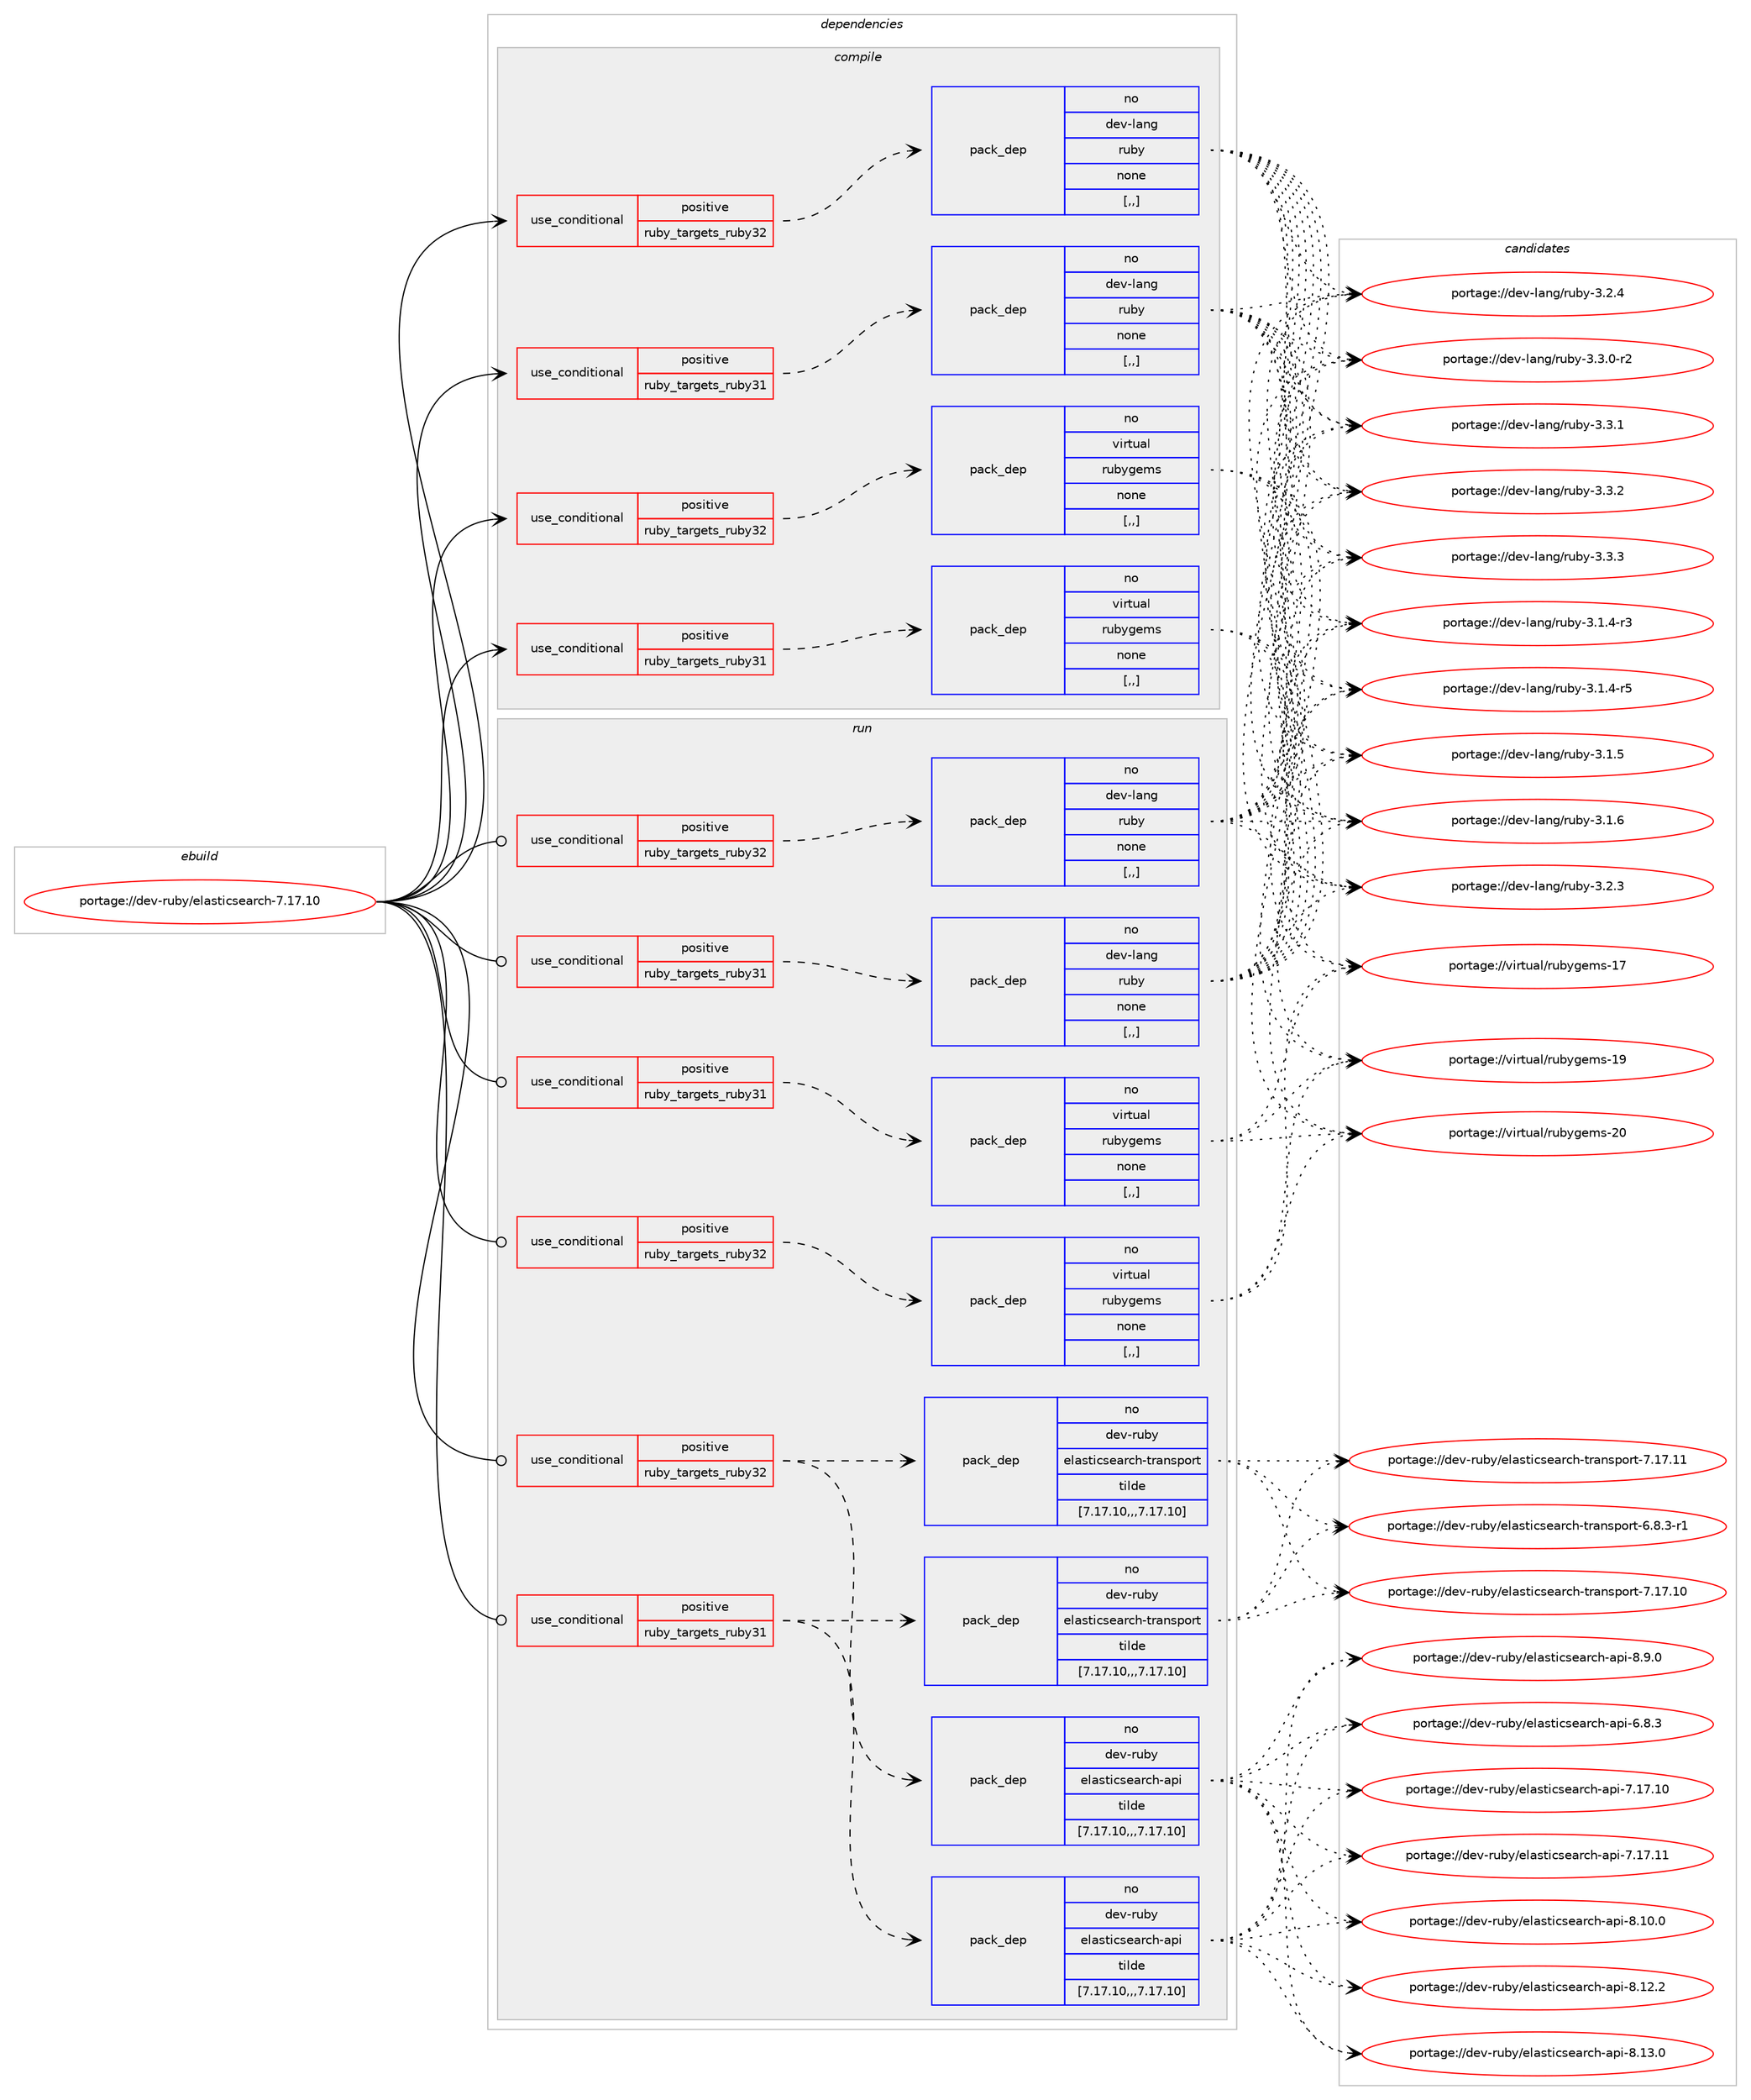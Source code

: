 digraph prolog {

# *************
# Graph options
# *************

newrank=true;
concentrate=true;
compound=true;
graph [rankdir=LR,fontname=Helvetica,fontsize=10,ranksep=1.5];#, ranksep=2.5, nodesep=0.2];
edge  [arrowhead=vee];
node  [fontname=Helvetica,fontsize=10];

# **********
# The ebuild
# **********

subgraph cluster_leftcol {
color=gray;
rank=same;
label=<<i>ebuild</i>>;
id [label="portage://dev-ruby/elasticsearch-7.17.10", color=red, width=4, href="../dev-ruby/elasticsearch-7.17.10.svg"];
}

# ****************
# The dependencies
# ****************

subgraph cluster_midcol {
color=gray;
label=<<i>dependencies</i>>;
subgraph cluster_compile {
fillcolor="#eeeeee";
style=filled;
label=<<i>compile</i>>;
subgraph cond45820 {
dependency178420 [label=<<TABLE BORDER="0" CELLBORDER="1" CELLSPACING="0" CELLPADDING="4"><TR><TD ROWSPAN="3" CELLPADDING="10">use_conditional</TD></TR><TR><TD>positive</TD></TR><TR><TD>ruby_targets_ruby31</TD></TR></TABLE>>, shape=none, color=red];
subgraph pack131323 {
dependency178421 [label=<<TABLE BORDER="0" CELLBORDER="1" CELLSPACING="0" CELLPADDING="4" WIDTH="220"><TR><TD ROWSPAN="6" CELLPADDING="30">pack_dep</TD></TR><TR><TD WIDTH="110">no</TD></TR><TR><TD>dev-lang</TD></TR><TR><TD>ruby</TD></TR><TR><TD>none</TD></TR><TR><TD>[,,]</TD></TR></TABLE>>, shape=none, color=blue];
}
dependency178420:e -> dependency178421:w [weight=20,style="dashed",arrowhead="vee"];
}
id:e -> dependency178420:w [weight=20,style="solid",arrowhead="vee"];
subgraph cond45821 {
dependency178422 [label=<<TABLE BORDER="0" CELLBORDER="1" CELLSPACING="0" CELLPADDING="4"><TR><TD ROWSPAN="3" CELLPADDING="10">use_conditional</TD></TR><TR><TD>positive</TD></TR><TR><TD>ruby_targets_ruby31</TD></TR></TABLE>>, shape=none, color=red];
subgraph pack131324 {
dependency178423 [label=<<TABLE BORDER="0" CELLBORDER="1" CELLSPACING="0" CELLPADDING="4" WIDTH="220"><TR><TD ROWSPAN="6" CELLPADDING="30">pack_dep</TD></TR><TR><TD WIDTH="110">no</TD></TR><TR><TD>virtual</TD></TR><TR><TD>rubygems</TD></TR><TR><TD>none</TD></TR><TR><TD>[,,]</TD></TR></TABLE>>, shape=none, color=blue];
}
dependency178422:e -> dependency178423:w [weight=20,style="dashed",arrowhead="vee"];
}
id:e -> dependency178422:w [weight=20,style="solid",arrowhead="vee"];
subgraph cond45822 {
dependency178424 [label=<<TABLE BORDER="0" CELLBORDER="1" CELLSPACING="0" CELLPADDING="4"><TR><TD ROWSPAN="3" CELLPADDING="10">use_conditional</TD></TR><TR><TD>positive</TD></TR><TR><TD>ruby_targets_ruby32</TD></TR></TABLE>>, shape=none, color=red];
subgraph pack131325 {
dependency178425 [label=<<TABLE BORDER="0" CELLBORDER="1" CELLSPACING="0" CELLPADDING="4" WIDTH="220"><TR><TD ROWSPAN="6" CELLPADDING="30">pack_dep</TD></TR><TR><TD WIDTH="110">no</TD></TR><TR><TD>dev-lang</TD></TR><TR><TD>ruby</TD></TR><TR><TD>none</TD></TR><TR><TD>[,,]</TD></TR></TABLE>>, shape=none, color=blue];
}
dependency178424:e -> dependency178425:w [weight=20,style="dashed",arrowhead="vee"];
}
id:e -> dependency178424:w [weight=20,style="solid",arrowhead="vee"];
subgraph cond45823 {
dependency178426 [label=<<TABLE BORDER="0" CELLBORDER="1" CELLSPACING="0" CELLPADDING="4"><TR><TD ROWSPAN="3" CELLPADDING="10">use_conditional</TD></TR><TR><TD>positive</TD></TR><TR><TD>ruby_targets_ruby32</TD></TR></TABLE>>, shape=none, color=red];
subgraph pack131326 {
dependency178427 [label=<<TABLE BORDER="0" CELLBORDER="1" CELLSPACING="0" CELLPADDING="4" WIDTH="220"><TR><TD ROWSPAN="6" CELLPADDING="30">pack_dep</TD></TR><TR><TD WIDTH="110">no</TD></TR><TR><TD>virtual</TD></TR><TR><TD>rubygems</TD></TR><TR><TD>none</TD></TR><TR><TD>[,,]</TD></TR></TABLE>>, shape=none, color=blue];
}
dependency178426:e -> dependency178427:w [weight=20,style="dashed",arrowhead="vee"];
}
id:e -> dependency178426:w [weight=20,style="solid",arrowhead="vee"];
}
subgraph cluster_compileandrun {
fillcolor="#eeeeee";
style=filled;
label=<<i>compile and run</i>>;
}
subgraph cluster_run {
fillcolor="#eeeeee";
style=filled;
label=<<i>run</i>>;
subgraph cond45824 {
dependency178428 [label=<<TABLE BORDER="0" CELLBORDER="1" CELLSPACING="0" CELLPADDING="4"><TR><TD ROWSPAN="3" CELLPADDING="10">use_conditional</TD></TR><TR><TD>positive</TD></TR><TR><TD>ruby_targets_ruby31</TD></TR></TABLE>>, shape=none, color=red];
subgraph pack131327 {
dependency178429 [label=<<TABLE BORDER="0" CELLBORDER="1" CELLSPACING="0" CELLPADDING="4" WIDTH="220"><TR><TD ROWSPAN="6" CELLPADDING="30">pack_dep</TD></TR><TR><TD WIDTH="110">no</TD></TR><TR><TD>dev-lang</TD></TR><TR><TD>ruby</TD></TR><TR><TD>none</TD></TR><TR><TD>[,,]</TD></TR></TABLE>>, shape=none, color=blue];
}
dependency178428:e -> dependency178429:w [weight=20,style="dashed",arrowhead="vee"];
}
id:e -> dependency178428:w [weight=20,style="solid",arrowhead="odot"];
subgraph cond45825 {
dependency178430 [label=<<TABLE BORDER="0" CELLBORDER="1" CELLSPACING="0" CELLPADDING="4"><TR><TD ROWSPAN="3" CELLPADDING="10">use_conditional</TD></TR><TR><TD>positive</TD></TR><TR><TD>ruby_targets_ruby31</TD></TR></TABLE>>, shape=none, color=red];
subgraph pack131328 {
dependency178431 [label=<<TABLE BORDER="0" CELLBORDER="1" CELLSPACING="0" CELLPADDING="4" WIDTH="220"><TR><TD ROWSPAN="6" CELLPADDING="30">pack_dep</TD></TR><TR><TD WIDTH="110">no</TD></TR><TR><TD>dev-ruby</TD></TR><TR><TD>elasticsearch-api</TD></TR><TR><TD>tilde</TD></TR><TR><TD>[7.17.10,,,7.17.10]</TD></TR></TABLE>>, shape=none, color=blue];
}
dependency178430:e -> dependency178431:w [weight=20,style="dashed",arrowhead="vee"];
subgraph pack131329 {
dependency178432 [label=<<TABLE BORDER="0" CELLBORDER="1" CELLSPACING="0" CELLPADDING="4" WIDTH="220"><TR><TD ROWSPAN="6" CELLPADDING="30">pack_dep</TD></TR><TR><TD WIDTH="110">no</TD></TR><TR><TD>dev-ruby</TD></TR><TR><TD>elasticsearch-transport</TD></TR><TR><TD>tilde</TD></TR><TR><TD>[7.17.10,,,7.17.10]</TD></TR></TABLE>>, shape=none, color=blue];
}
dependency178430:e -> dependency178432:w [weight=20,style="dashed",arrowhead="vee"];
}
id:e -> dependency178430:w [weight=20,style="solid",arrowhead="odot"];
subgraph cond45826 {
dependency178433 [label=<<TABLE BORDER="0" CELLBORDER="1" CELLSPACING="0" CELLPADDING="4"><TR><TD ROWSPAN="3" CELLPADDING="10">use_conditional</TD></TR><TR><TD>positive</TD></TR><TR><TD>ruby_targets_ruby31</TD></TR></TABLE>>, shape=none, color=red];
subgraph pack131330 {
dependency178434 [label=<<TABLE BORDER="0" CELLBORDER="1" CELLSPACING="0" CELLPADDING="4" WIDTH="220"><TR><TD ROWSPAN="6" CELLPADDING="30">pack_dep</TD></TR><TR><TD WIDTH="110">no</TD></TR><TR><TD>virtual</TD></TR><TR><TD>rubygems</TD></TR><TR><TD>none</TD></TR><TR><TD>[,,]</TD></TR></TABLE>>, shape=none, color=blue];
}
dependency178433:e -> dependency178434:w [weight=20,style="dashed",arrowhead="vee"];
}
id:e -> dependency178433:w [weight=20,style="solid",arrowhead="odot"];
subgraph cond45827 {
dependency178435 [label=<<TABLE BORDER="0" CELLBORDER="1" CELLSPACING="0" CELLPADDING="4"><TR><TD ROWSPAN="3" CELLPADDING="10">use_conditional</TD></TR><TR><TD>positive</TD></TR><TR><TD>ruby_targets_ruby32</TD></TR></TABLE>>, shape=none, color=red];
subgraph pack131331 {
dependency178436 [label=<<TABLE BORDER="0" CELLBORDER="1" CELLSPACING="0" CELLPADDING="4" WIDTH="220"><TR><TD ROWSPAN="6" CELLPADDING="30">pack_dep</TD></TR><TR><TD WIDTH="110">no</TD></TR><TR><TD>dev-lang</TD></TR><TR><TD>ruby</TD></TR><TR><TD>none</TD></TR><TR><TD>[,,]</TD></TR></TABLE>>, shape=none, color=blue];
}
dependency178435:e -> dependency178436:w [weight=20,style="dashed",arrowhead="vee"];
}
id:e -> dependency178435:w [weight=20,style="solid",arrowhead="odot"];
subgraph cond45828 {
dependency178437 [label=<<TABLE BORDER="0" CELLBORDER="1" CELLSPACING="0" CELLPADDING="4"><TR><TD ROWSPAN="3" CELLPADDING="10">use_conditional</TD></TR><TR><TD>positive</TD></TR><TR><TD>ruby_targets_ruby32</TD></TR></TABLE>>, shape=none, color=red];
subgraph pack131332 {
dependency178438 [label=<<TABLE BORDER="0" CELLBORDER="1" CELLSPACING="0" CELLPADDING="4" WIDTH="220"><TR><TD ROWSPAN="6" CELLPADDING="30">pack_dep</TD></TR><TR><TD WIDTH="110">no</TD></TR><TR><TD>dev-ruby</TD></TR><TR><TD>elasticsearch-api</TD></TR><TR><TD>tilde</TD></TR><TR><TD>[7.17.10,,,7.17.10]</TD></TR></TABLE>>, shape=none, color=blue];
}
dependency178437:e -> dependency178438:w [weight=20,style="dashed",arrowhead="vee"];
subgraph pack131333 {
dependency178439 [label=<<TABLE BORDER="0" CELLBORDER="1" CELLSPACING="0" CELLPADDING="4" WIDTH="220"><TR><TD ROWSPAN="6" CELLPADDING="30">pack_dep</TD></TR><TR><TD WIDTH="110">no</TD></TR><TR><TD>dev-ruby</TD></TR><TR><TD>elasticsearch-transport</TD></TR><TR><TD>tilde</TD></TR><TR><TD>[7.17.10,,,7.17.10]</TD></TR></TABLE>>, shape=none, color=blue];
}
dependency178437:e -> dependency178439:w [weight=20,style="dashed",arrowhead="vee"];
}
id:e -> dependency178437:w [weight=20,style="solid",arrowhead="odot"];
subgraph cond45829 {
dependency178440 [label=<<TABLE BORDER="0" CELLBORDER="1" CELLSPACING="0" CELLPADDING="4"><TR><TD ROWSPAN="3" CELLPADDING="10">use_conditional</TD></TR><TR><TD>positive</TD></TR><TR><TD>ruby_targets_ruby32</TD></TR></TABLE>>, shape=none, color=red];
subgraph pack131334 {
dependency178441 [label=<<TABLE BORDER="0" CELLBORDER="1" CELLSPACING="0" CELLPADDING="4" WIDTH="220"><TR><TD ROWSPAN="6" CELLPADDING="30">pack_dep</TD></TR><TR><TD WIDTH="110">no</TD></TR><TR><TD>virtual</TD></TR><TR><TD>rubygems</TD></TR><TR><TD>none</TD></TR><TR><TD>[,,]</TD></TR></TABLE>>, shape=none, color=blue];
}
dependency178440:e -> dependency178441:w [weight=20,style="dashed",arrowhead="vee"];
}
id:e -> dependency178440:w [weight=20,style="solid",arrowhead="odot"];
}
}

# **************
# The candidates
# **************

subgraph cluster_choices {
rank=same;
color=gray;
label=<<i>candidates</i>>;

subgraph choice131323 {
color=black;
nodesep=1;
choice100101118451089711010347114117981214551464946524511451 [label="portage://dev-lang/ruby-3.1.4-r3", color=red, width=4,href="../dev-lang/ruby-3.1.4-r3.svg"];
choice100101118451089711010347114117981214551464946524511453 [label="portage://dev-lang/ruby-3.1.4-r5", color=red, width=4,href="../dev-lang/ruby-3.1.4-r5.svg"];
choice10010111845108971101034711411798121455146494653 [label="portage://dev-lang/ruby-3.1.5", color=red, width=4,href="../dev-lang/ruby-3.1.5.svg"];
choice10010111845108971101034711411798121455146494654 [label="portage://dev-lang/ruby-3.1.6", color=red, width=4,href="../dev-lang/ruby-3.1.6.svg"];
choice10010111845108971101034711411798121455146504651 [label="portage://dev-lang/ruby-3.2.3", color=red, width=4,href="../dev-lang/ruby-3.2.3.svg"];
choice10010111845108971101034711411798121455146504652 [label="portage://dev-lang/ruby-3.2.4", color=red, width=4,href="../dev-lang/ruby-3.2.4.svg"];
choice100101118451089711010347114117981214551465146484511450 [label="portage://dev-lang/ruby-3.3.0-r2", color=red, width=4,href="../dev-lang/ruby-3.3.0-r2.svg"];
choice10010111845108971101034711411798121455146514649 [label="portage://dev-lang/ruby-3.3.1", color=red, width=4,href="../dev-lang/ruby-3.3.1.svg"];
choice10010111845108971101034711411798121455146514650 [label="portage://dev-lang/ruby-3.3.2", color=red, width=4,href="../dev-lang/ruby-3.3.2.svg"];
choice10010111845108971101034711411798121455146514651 [label="portage://dev-lang/ruby-3.3.3", color=red, width=4,href="../dev-lang/ruby-3.3.3.svg"];
dependency178421:e -> choice100101118451089711010347114117981214551464946524511451:w [style=dotted,weight="100"];
dependency178421:e -> choice100101118451089711010347114117981214551464946524511453:w [style=dotted,weight="100"];
dependency178421:e -> choice10010111845108971101034711411798121455146494653:w [style=dotted,weight="100"];
dependency178421:e -> choice10010111845108971101034711411798121455146494654:w [style=dotted,weight="100"];
dependency178421:e -> choice10010111845108971101034711411798121455146504651:w [style=dotted,weight="100"];
dependency178421:e -> choice10010111845108971101034711411798121455146504652:w [style=dotted,weight="100"];
dependency178421:e -> choice100101118451089711010347114117981214551465146484511450:w [style=dotted,weight="100"];
dependency178421:e -> choice10010111845108971101034711411798121455146514649:w [style=dotted,weight="100"];
dependency178421:e -> choice10010111845108971101034711411798121455146514650:w [style=dotted,weight="100"];
dependency178421:e -> choice10010111845108971101034711411798121455146514651:w [style=dotted,weight="100"];
}
subgraph choice131324 {
color=black;
nodesep=1;
choice118105114116117971084711411798121103101109115454955 [label="portage://virtual/rubygems-17", color=red, width=4,href="../virtual/rubygems-17.svg"];
choice118105114116117971084711411798121103101109115454957 [label="portage://virtual/rubygems-19", color=red, width=4,href="../virtual/rubygems-19.svg"];
choice118105114116117971084711411798121103101109115455048 [label="portage://virtual/rubygems-20", color=red, width=4,href="../virtual/rubygems-20.svg"];
dependency178423:e -> choice118105114116117971084711411798121103101109115454955:w [style=dotted,weight="100"];
dependency178423:e -> choice118105114116117971084711411798121103101109115454957:w [style=dotted,weight="100"];
dependency178423:e -> choice118105114116117971084711411798121103101109115455048:w [style=dotted,weight="100"];
}
subgraph choice131325 {
color=black;
nodesep=1;
choice100101118451089711010347114117981214551464946524511451 [label="portage://dev-lang/ruby-3.1.4-r3", color=red, width=4,href="../dev-lang/ruby-3.1.4-r3.svg"];
choice100101118451089711010347114117981214551464946524511453 [label="portage://dev-lang/ruby-3.1.4-r5", color=red, width=4,href="../dev-lang/ruby-3.1.4-r5.svg"];
choice10010111845108971101034711411798121455146494653 [label="portage://dev-lang/ruby-3.1.5", color=red, width=4,href="../dev-lang/ruby-3.1.5.svg"];
choice10010111845108971101034711411798121455146494654 [label="portage://dev-lang/ruby-3.1.6", color=red, width=4,href="../dev-lang/ruby-3.1.6.svg"];
choice10010111845108971101034711411798121455146504651 [label="portage://dev-lang/ruby-3.2.3", color=red, width=4,href="../dev-lang/ruby-3.2.3.svg"];
choice10010111845108971101034711411798121455146504652 [label="portage://dev-lang/ruby-3.2.4", color=red, width=4,href="../dev-lang/ruby-3.2.4.svg"];
choice100101118451089711010347114117981214551465146484511450 [label="portage://dev-lang/ruby-3.3.0-r2", color=red, width=4,href="../dev-lang/ruby-3.3.0-r2.svg"];
choice10010111845108971101034711411798121455146514649 [label="portage://dev-lang/ruby-3.3.1", color=red, width=4,href="../dev-lang/ruby-3.3.1.svg"];
choice10010111845108971101034711411798121455146514650 [label="portage://dev-lang/ruby-3.3.2", color=red, width=4,href="../dev-lang/ruby-3.3.2.svg"];
choice10010111845108971101034711411798121455146514651 [label="portage://dev-lang/ruby-3.3.3", color=red, width=4,href="../dev-lang/ruby-3.3.3.svg"];
dependency178425:e -> choice100101118451089711010347114117981214551464946524511451:w [style=dotted,weight="100"];
dependency178425:e -> choice100101118451089711010347114117981214551464946524511453:w [style=dotted,weight="100"];
dependency178425:e -> choice10010111845108971101034711411798121455146494653:w [style=dotted,weight="100"];
dependency178425:e -> choice10010111845108971101034711411798121455146494654:w [style=dotted,weight="100"];
dependency178425:e -> choice10010111845108971101034711411798121455146504651:w [style=dotted,weight="100"];
dependency178425:e -> choice10010111845108971101034711411798121455146504652:w [style=dotted,weight="100"];
dependency178425:e -> choice100101118451089711010347114117981214551465146484511450:w [style=dotted,weight="100"];
dependency178425:e -> choice10010111845108971101034711411798121455146514649:w [style=dotted,weight="100"];
dependency178425:e -> choice10010111845108971101034711411798121455146514650:w [style=dotted,weight="100"];
dependency178425:e -> choice10010111845108971101034711411798121455146514651:w [style=dotted,weight="100"];
}
subgraph choice131326 {
color=black;
nodesep=1;
choice118105114116117971084711411798121103101109115454955 [label="portage://virtual/rubygems-17", color=red, width=4,href="../virtual/rubygems-17.svg"];
choice118105114116117971084711411798121103101109115454957 [label="portage://virtual/rubygems-19", color=red, width=4,href="../virtual/rubygems-19.svg"];
choice118105114116117971084711411798121103101109115455048 [label="portage://virtual/rubygems-20", color=red, width=4,href="../virtual/rubygems-20.svg"];
dependency178427:e -> choice118105114116117971084711411798121103101109115454955:w [style=dotted,weight="100"];
dependency178427:e -> choice118105114116117971084711411798121103101109115454957:w [style=dotted,weight="100"];
dependency178427:e -> choice118105114116117971084711411798121103101109115455048:w [style=dotted,weight="100"];
}
subgraph choice131327 {
color=black;
nodesep=1;
choice100101118451089711010347114117981214551464946524511451 [label="portage://dev-lang/ruby-3.1.4-r3", color=red, width=4,href="../dev-lang/ruby-3.1.4-r3.svg"];
choice100101118451089711010347114117981214551464946524511453 [label="portage://dev-lang/ruby-3.1.4-r5", color=red, width=4,href="../dev-lang/ruby-3.1.4-r5.svg"];
choice10010111845108971101034711411798121455146494653 [label="portage://dev-lang/ruby-3.1.5", color=red, width=4,href="../dev-lang/ruby-3.1.5.svg"];
choice10010111845108971101034711411798121455146494654 [label="portage://dev-lang/ruby-3.1.6", color=red, width=4,href="../dev-lang/ruby-3.1.6.svg"];
choice10010111845108971101034711411798121455146504651 [label="portage://dev-lang/ruby-3.2.3", color=red, width=4,href="../dev-lang/ruby-3.2.3.svg"];
choice10010111845108971101034711411798121455146504652 [label="portage://dev-lang/ruby-3.2.4", color=red, width=4,href="../dev-lang/ruby-3.2.4.svg"];
choice100101118451089711010347114117981214551465146484511450 [label="portage://dev-lang/ruby-3.3.0-r2", color=red, width=4,href="../dev-lang/ruby-3.3.0-r2.svg"];
choice10010111845108971101034711411798121455146514649 [label="portage://dev-lang/ruby-3.3.1", color=red, width=4,href="../dev-lang/ruby-3.3.1.svg"];
choice10010111845108971101034711411798121455146514650 [label="portage://dev-lang/ruby-3.3.2", color=red, width=4,href="../dev-lang/ruby-3.3.2.svg"];
choice10010111845108971101034711411798121455146514651 [label="portage://dev-lang/ruby-3.3.3", color=red, width=4,href="../dev-lang/ruby-3.3.3.svg"];
dependency178429:e -> choice100101118451089711010347114117981214551464946524511451:w [style=dotted,weight="100"];
dependency178429:e -> choice100101118451089711010347114117981214551464946524511453:w [style=dotted,weight="100"];
dependency178429:e -> choice10010111845108971101034711411798121455146494653:w [style=dotted,weight="100"];
dependency178429:e -> choice10010111845108971101034711411798121455146494654:w [style=dotted,weight="100"];
dependency178429:e -> choice10010111845108971101034711411798121455146504651:w [style=dotted,weight="100"];
dependency178429:e -> choice10010111845108971101034711411798121455146504652:w [style=dotted,weight="100"];
dependency178429:e -> choice100101118451089711010347114117981214551465146484511450:w [style=dotted,weight="100"];
dependency178429:e -> choice10010111845108971101034711411798121455146514649:w [style=dotted,weight="100"];
dependency178429:e -> choice10010111845108971101034711411798121455146514650:w [style=dotted,weight="100"];
dependency178429:e -> choice10010111845108971101034711411798121455146514651:w [style=dotted,weight="100"];
}
subgraph choice131328 {
color=black;
nodesep=1;
choice100101118451141179812147101108971151161059911510197114991044597112105455446564651 [label="portage://dev-ruby/elasticsearch-api-6.8.3", color=red, width=4,href="../dev-ruby/elasticsearch-api-6.8.3.svg"];
choice1001011184511411798121471011089711511610599115101971149910445971121054555464955464948 [label="portage://dev-ruby/elasticsearch-api-7.17.10", color=red, width=4,href="../dev-ruby/elasticsearch-api-7.17.10.svg"];
choice1001011184511411798121471011089711511610599115101971149910445971121054555464955464949 [label="portage://dev-ruby/elasticsearch-api-7.17.11", color=red, width=4,href="../dev-ruby/elasticsearch-api-7.17.11.svg"];
choice10010111845114117981214710110897115116105991151019711499104459711210545564649484648 [label="portage://dev-ruby/elasticsearch-api-8.10.0", color=red, width=4,href="../dev-ruby/elasticsearch-api-8.10.0.svg"];
choice10010111845114117981214710110897115116105991151019711499104459711210545564649504650 [label="portage://dev-ruby/elasticsearch-api-8.12.2", color=red, width=4,href="../dev-ruby/elasticsearch-api-8.12.2.svg"];
choice10010111845114117981214710110897115116105991151019711499104459711210545564649514648 [label="portage://dev-ruby/elasticsearch-api-8.13.0", color=red, width=4,href="../dev-ruby/elasticsearch-api-8.13.0.svg"];
choice100101118451141179812147101108971151161059911510197114991044597112105455646574648 [label="portage://dev-ruby/elasticsearch-api-8.9.0", color=red, width=4,href="../dev-ruby/elasticsearch-api-8.9.0.svg"];
dependency178431:e -> choice100101118451141179812147101108971151161059911510197114991044597112105455446564651:w [style=dotted,weight="100"];
dependency178431:e -> choice1001011184511411798121471011089711511610599115101971149910445971121054555464955464948:w [style=dotted,weight="100"];
dependency178431:e -> choice1001011184511411798121471011089711511610599115101971149910445971121054555464955464949:w [style=dotted,weight="100"];
dependency178431:e -> choice10010111845114117981214710110897115116105991151019711499104459711210545564649484648:w [style=dotted,weight="100"];
dependency178431:e -> choice10010111845114117981214710110897115116105991151019711499104459711210545564649504650:w [style=dotted,weight="100"];
dependency178431:e -> choice10010111845114117981214710110897115116105991151019711499104459711210545564649514648:w [style=dotted,weight="100"];
dependency178431:e -> choice100101118451141179812147101108971151161059911510197114991044597112105455646574648:w [style=dotted,weight="100"];
}
subgraph choice131329 {
color=black;
nodesep=1;
choice1001011184511411798121471011089711511610599115101971149910445116114971101151121111141164554465646514511449 [label="portage://dev-ruby/elasticsearch-transport-6.8.3-r1", color=red, width=4,href="../dev-ruby/elasticsearch-transport-6.8.3-r1.svg"];
choice1001011184511411798121471011089711511610599115101971149910445116114971101151121111141164555464955464948 [label="portage://dev-ruby/elasticsearch-transport-7.17.10", color=red, width=4,href="../dev-ruby/elasticsearch-transport-7.17.10.svg"];
choice1001011184511411798121471011089711511610599115101971149910445116114971101151121111141164555464955464949 [label="portage://dev-ruby/elasticsearch-transport-7.17.11", color=red, width=4,href="../dev-ruby/elasticsearch-transport-7.17.11.svg"];
dependency178432:e -> choice1001011184511411798121471011089711511610599115101971149910445116114971101151121111141164554465646514511449:w [style=dotted,weight="100"];
dependency178432:e -> choice1001011184511411798121471011089711511610599115101971149910445116114971101151121111141164555464955464948:w [style=dotted,weight="100"];
dependency178432:e -> choice1001011184511411798121471011089711511610599115101971149910445116114971101151121111141164555464955464949:w [style=dotted,weight="100"];
}
subgraph choice131330 {
color=black;
nodesep=1;
choice118105114116117971084711411798121103101109115454955 [label="portage://virtual/rubygems-17", color=red, width=4,href="../virtual/rubygems-17.svg"];
choice118105114116117971084711411798121103101109115454957 [label="portage://virtual/rubygems-19", color=red, width=4,href="../virtual/rubygems-19.svg"];
choice118105114116117971084711411798121103101109115455048 [label="portage://virtual/rubygems-20", color=red, width=4,href="../virtual/rubygems-20.svg"];
dependency178434:e -> choice118105114116117971084711411798121103101109115454955:w [style=dotted,weight="100"];
dependency178434:e -> choice118105114116117971084711411798121103101109115454957:w [style=dotted,weight="100"];
dependency178434:e -> choice118105114116117971084711411798121103101109115455048:w [style=dotted,weight="100"];
}
subgraph choice131331 {
color=black;
nodesep=1;
choice100101118451089711010347114117981214551464946524511451 [label="portage://dev-lang/ruby-3.1.4-r3", color=red, width=4,href="../dev-lang/ruby-3.1.4-r3.svg"];
choice100101118451089711010347114117981214551464946524511453 [label="portage://dev-lang/ruby-3.1.4-r5", color=red, width=4,href="../dev-lang/ruby-3.1.4-r5.svg"];
choice10010111845108971101034711411798121455146494653 [label="portage://dev-lang/ruby-3.1.5", color=red, width=4,href="../dev-lang/ruby-3.1.5.svg"];
choice10010111845108971101034711411798121455146494654 [label="portage://dev-lang/ruby-3.1.6", color=red, width=4,href="../dev-lang/ruby-3.1.6.svg"];
choice10010111845108971101034711411798121455146504651 [label="portage://dev-lang/ruby-3.2.3", color=red, width=4,href="../dev-lang/ruby-3.2.3.svg"];
choice10010111845108971101034711411798121455146504652 [label="portage://dev-lang/ruby-3.2.4", color=red, width=4,href="../dev-lang/ruby-3.2.4.svg"];
choice100101118451089711010347114117981214551465146484511450 [label="portage://dev-lang/ruby-3.3.0-r2", color=red, width=4,href="../dev-lang/ruby-3.3.0-r2.svg"];
choice10010111845108971101034711411798121455146514649 [label="portage://dev-lang/ruby-3.3.1", color=red, width=4,href="../dev-lang/ruby-3.3.1.svg"];
choice10010111845108971101034711411798121455146514650 [label="portage://dev-lang/ruby-3.3.2", color=red, width=4,href="../dev-lang/ruby-3.3.2.svg"];
choice10010111845108971101034711411798121455146514651 [label="portage://dev-lang/ruby-3.3.3", color=red, width=4,href="../dev-lang/ruby-3.3.3.svg"];
dependency178436:e -> choice100101118451089711010347114117981214551464946524511451:w [style=dotted,weight="100"];
dependency178436:e -> choice100101118451089711010347114117981214551464946524511453:w [style=dotted,weight="100"];
dependency178436:e -> choice10010111845108971101034711411798121455146494653:w [style=dotted,weight="100"];
dependency178436:e -> choice10010111845108971101034711411798121455146494654:w [style=dotted,weight="100"];
dependency178436:e -> choice10010111845108971101034711411798121455146504651:w [style=dotted,weight="100"];
dependency178436:e -> choice10010111845108971101034711411798121455146504652:w [style=dotted,weight="100"];
dependency178436:e -> choice100101118451089711010347114117981214551465146484511450:w [style=dotted,weight="100"];
dependency178436:e -> choice10010111845108971101034711411798121455146514649:w [style=dotted,weight="100"];
dependency178436:e -> choice10010111845108971101034711411798121455146514650:w [style=dotted,weight="100"];
dependency178436:e -> choice10010111845108971101034711411798121455146514651:w [style=dotted,weight="100"];
}
subgraph choice131332 {
color=black;
nodesep=1;
choice100101118451141179812147101108971151161059911510197114991044597112105455446564651 [label="portage://dev-ruby/elasticsearch-api-6.8.3", color=red, width=4,href="../dev-ruby/elasticsearch-api-6.8.3.svg"];
choice1001011184511411798121471011089711511610599115101971149910445971121054555464955464948 [label="portage://dev-ruby/elasticsearch-api-7.17.10", color=red, width=4,href="../dev-ruby/elasticsearch-api-7.17.10.svg"];
choice1001011184511411798121471011089711511610599115101971149910445971121054555464955464949 [label="portage://dev-ruby/elasticsearch-api-7.17.11", color=red, width=4,href="../dev-ruby/elasticsearch-api-7.17.11.svg"];
choice10010111845114117981214710110897115116105991151019711499104459711210545564649484648 [label="portage://dev-ruby/elasticsearch-api-8.10.0", color=red, width=4,href="../dev-ruby/elasticsearch-api-8.10.0.svg"];
choice10010111845114117981214710110897115116105991151019711499104459711210545564649504650 [label="portage://dev-ruby/elasticsearch-api-8.12.2", color=red, width=4,href="../dev-ruby/elasticsearch-api-8.12.2.svg"];
choice10010111845114117981214710110897115116105991151019711499104459711210545564649514648 [label="portage://dev-ruby/elasticsearch-api-8.13.0", color=red, width=4,href="../dev-ruby/elasticsearch-api-8.13.0.svg"];
choice100101118451141179812147101108971151161059911510197114991044597112105455646574648 [label="portage://dev-ruby/elasticsearch-api-8.9.0", color=red, width=4,href="../dev-ruby/elasticsearch-api-8.9.0.svg"];
dependency178438:e -> choice100101118451141179812147101108971151161059911510197114991044597112105455446564651:w [style=dotted,weight="100"];
dependency178438:e -> choice1001011184511411798121471011089711511610599115101971149910445971121054555464955464948:w [style=dotted,weight="100"];
dependency178438:e -> choice1001011184511411798121471011089711511610599115101971149910445971121054555464955464949:w [style=dotted,weight="100"];
dependency178438:e -> choice10010111845114117981214710110897115116105991151019711499104459711210545564649484648:w [style=dotted,weight="100"];
dependency178438:e -> choice10010111845114117981214710110897115116105991151019711499104459711210545564649504650:w [style=dotted,weight="100"];
dependency178438:e -> choice10010111845114117981214710110897115116105991151019711499104459711210545564649514648:w [style=dotted,weight="100"];
dependency178438:e -> choice100101118451141179812147101108971151161059911510197114991044597112105455646574648:w [style=dotted,weight="100"];
}
subgraph choice131333 {
color=black;
nodesep=1;
choice1001011184511411798121471011089711511610599115101971149910445116114971101151121111141164554465646514511449 [label="portage://dev-ruby/elasticsearch-transport-6.8.3-r1", color=red, width=4,href="../dev-ruby/elasticsearch-transport-6.8.3-r1.svg"];
choice1001011184511411798121471011089711511610599115101971149910445116114971101151121111141164555464955464948 [label="portage://dev-ruby/elasticsearch-transport-7.17.10", color=red, width=4,href="../dev-ruby/elasticsearch-transport-7.17.10.svg"];
choice1001011184511411798121471011089711511610599115101971149910445116114971101151121111141164555464955464949 [label="portage://dev-ruby/elasticsearch-transport-7.17.11", color=red, width=4,href="../dev-ruby/elasticsearch-transport-7.17.11.svg"];
dependency178439:e -> choice1001011184511411798121471011089711511610599115101971149910445116114971101151121111141164554465646514511449:w [style=dotted,weight="100"];
dependency178439:e -> choice1001011184511411798121471011089711511610599115101971149910445116114971101151121111141164555464955464948:w [style=dotted,weight="100"];
dependency178439:e -> choice1001011184511411798121471011089711511610599115101971149910445116114971101151121111141164555464955464949:w [style=dotted,weight="100"];
}
subgraph choice131334 {
color=black;
nodesep=1;
choice118105114116117971084711411798121103101109115454955 [label="portage://virtual/rubygems-17", color=red, width=4,href="../virtual/rubygems-17.svg"];
choice118105114116117971084711411798121103101109115454957 [label="portage://virtual/rubygems-19", color=red, width=4,href="../virtual/rubygems-19.svg"];
choice118105114116117971084711411798121103101109115455048 [label="portage://virtual/rubygems-20", color=red, width=4,href="../virtual/rubygems-20.svg"];
dependency178441:e -> choice118105114116117971084711411798121103101109115454955:w [style=dotted,weight="100"];
dependency178441:e -> choice118105114116117971084711411798121103101109115454957:w [style=dotted,weight="100"];
dependency178441:e -> choice118105114116117971084711411798121103101109115455048:w [style=dotted,weight="100"];
}
}

}
